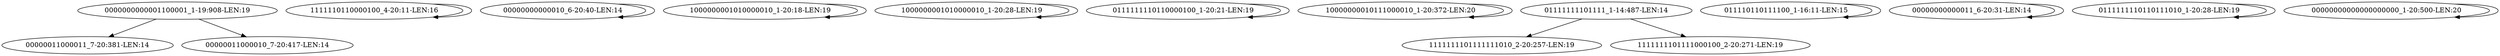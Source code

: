 digraph G {
    "0000000000001100001_1-19:908-LEN:19" -> "00000011000011_7-20:381-LEN:14";
    "0000000000001100001_1-19:908-LEN:19" -> "00000011000010_7-20:417-LEN:14";
    "1111110110000100_4-20:11-LEN:16" -> "1111110110000100_4-20:11-LEN:16";
    "00000000000010_6-20:40-LEN:14" -> "00000000000010_6-20:40-LEN:14";
    "1000000001010000010_1-20:18-LEN:19" -> "1000000001010000010_1-20:18-LEN:19";
    "1000000001010000010_1-20:28-LEN:19" -> "1000000001010000010_1-20:28-LEN:19";
    "0111111110110000100_1-20:21-LEN:19" -> "0111111110110000100_1-20:21-LEN:19";
    "10000000010111000010_1-20:372-LEN:20" -> "10000000010111000010_1-20:372-LEN:20";
    "01111111101111_1-14:487-LEN:14" -> "1111111101111111010_2-20:257-LEN:19";
    "01111111101111_1-14:487-LEN:14" -> "1111111101111000100_2-20:271-LEN:19";
    "011110110111100_1-16:11-LEN:15" -> "011110110111100_1-16:11-LEN:15";
    "00000000000011_6-20:31-LEN:14" -> "00000000000011_6-20:31-LEN:14";
    "0111111110110111010_1-20:28-LEN:19" -> "0111111110110111010_1-20:28-LEN:19";
    "00000000000000000000_1-20:500-LEN:20" -> "00000000000000000000_1-20:500-LEN:20";
}
